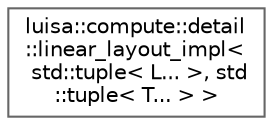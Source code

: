 digraph "类继承关系图"
{
 // LATEX_PDF_SIZE
  bgcolor="transparent";
  edge [fontname=Helvetica,fontsize=10,labelfontname=Helvetica,labelfontsize=10];
  node [fontname=Helvetica,fontsize=10,shape=box,height=0.2,width=0.4];
  rankdir="LR";
  Node0 [id="Node000000",label="luisa::compute::detail\l::linear_layout_impl\<\l std::tuple\< L... \>, std\l::tuple\< T... \> \>",height=0.2,width=0.4,color="grey40", fillcolor="white", style="filled",URL="$structluisa_1_1compute_1_1detail_1_1linear__layout__impl_3_01std_1_1tuple_3_01_l_8_8_8_01_4_00_00cb19354d66cab46fbf7e24dc0ebdf52.html",tooltip=" "];
}
